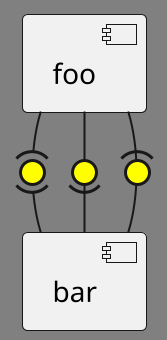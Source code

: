 {
  "sha1": "s8pr7gowi650v1gs6j0snfqrkifojbe",
  "insertion": {
    "when": "2024-06-04T17:28:44.784Z",
    "url": "https://forum.plantuml.net/13091/differences-between-outputs-arrowlollipopcolor-component",
    "user": "plantuml@gmail.com"
  }
}
@startuml
scale 2
skinparam ArrowLollipopColor yellow
skinparam BackgroundColor grey

[foo]
[bar]
foo -(0)- bar
foo -0)- bar
foo -(0- bar
@enduml
